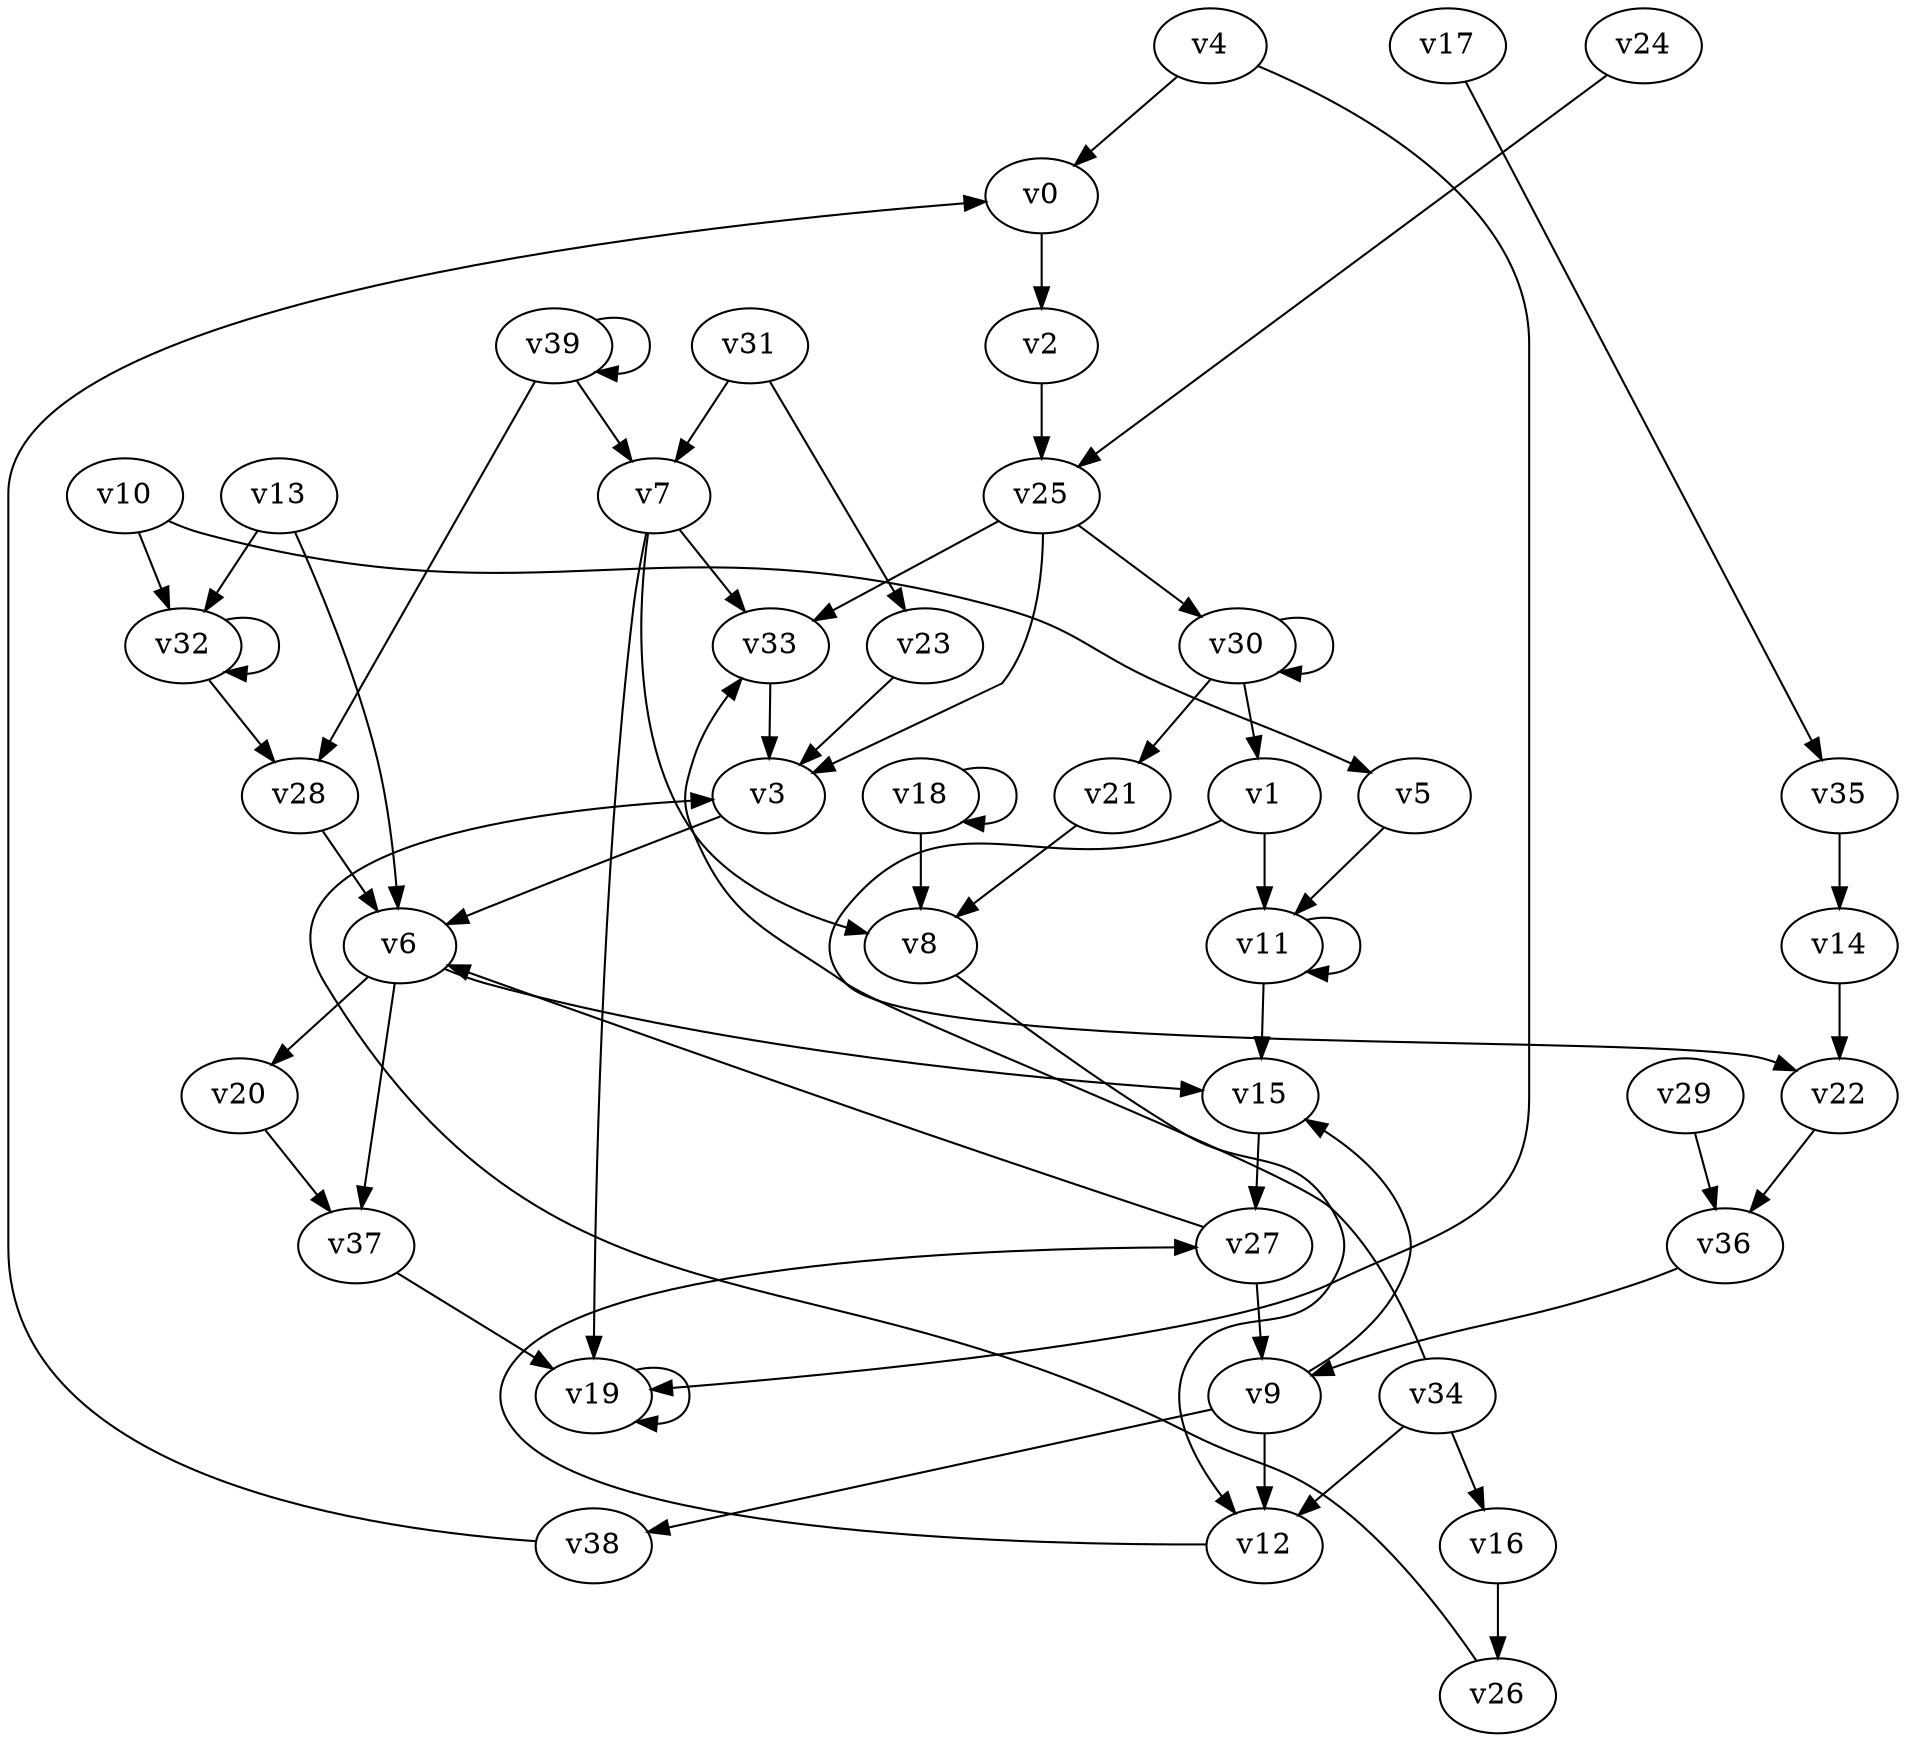 // Benchmark game 51 - 40 vertices
// time_bound: 16
// targets: v18
digraph G {
    v0 [name="v0", player=0];
    v1 [name="v1", player=0];
    v2 [name="v2", player=1];
    v3 [name="v3", player=0];
    v4 [name="v4", player=1];
    v5 [name="v5", player=0];
    v6 [name="v6", player=1];
    v7 [name="v7", player=0];
    v8 [name="v8", player=1];
    v9 [name="v9", player=1];
    v10 [name="v10", player=1];
    v11 [name="v11", player=0];
    v12 [name="v12", player=1];
    v13 [name="v13", player=0];
    v14 [name="v14", player=1];
    v15 [name="v15", player=0];
    v16 [name="v16", player=0];
    v17 [name="v17", player=1];
    v18 [name="v18", player=0, target=1];
    v19 [name="v19", player=0];
    v20 [name="v20", player=1];
    v21 [name="v21", player=1];
    v22 [name="v22", player=0];
    v23 [name="v23", player=1];
    v24 [name="v24", player=1];
    v25 [name="v25", player=0];
    v26 [name="v26", player=0];
    v27 [name="v27", player=1];
    v28 [name="v28", player=0];
    v29 [name="v29", player=1];
    v30 [name="v30", player=1];
    v31 [name="v31", player=0];
    v32 [name="v32", player=0];
    v33 [name="v33", player=1];
    v34 [name="v34", player=0];
    v35 [name="v35", player=0];
    v36 [name="v36", player=1];
    v37 [name="v37", player=0];
    v38 [name="v38", player=1];
    v39 [name="v39", player=0];

    v0 -> v2;
    v1 -> v22 [constraint="t mod 5 == 3"];
    v2 -> v25;
    v3 -> v6;
    v4 -> v19;
    v5 -> v11;
    v6 -> v20;
    v7 -> v8;
    v8 -> v12 [constraint="t < 13"];
    v9 -> v12;
    v10 -> v5 [constraint="t mod 5 == 4"];
    v11 -> v11;
    v12 -> v27 [constraint="t mod 5 == 2"];
    v13 -> v32;
    v14 -> v22;
    v15 -> v27;
    v16 -> v26;
    v17 -> v35 [constraint="t < 6"];
    v18 -> v8;
    v19 -> v19;
    v20 -> v37;
    v21 -> v8;
    v22 -> v36;
    v23 -> v3;
    v24 -> v25 [constraint="t mod 2 == 1"];
    v25 -> v33;
    v26 -> v3 [constraint="t < 15"];
    v27 -> v6;
    v28 -> v6;
    v29 -> v36;
    v30 -> v21;
    v31 -> v7;
    v32 -> v32;
    v33 -> v3;
    v34 -> v33 [constraint="t mod 5 == 1"];
    v35 -> v14;
    v36 -> v9;
    v37 -> v19;
    v38 -> v0;
    v39 -> v39;
    v4 -> v0;
    v9 -> v38;
    v7 -> v33;
    v6 -> v15;
    v13 -> v6;
    v30 -> v1;
    v32 -> v28;
    v25 -> v3;
    v7 -> v19;
    v25 -> v30;
    v11 -> v15;
    v34 -> v16;
    v39 -> v28;
    v39 -> v7;
    v27 -> v9;
    v1 -> v11;
    v9 -> v15;
    v10 -> v32;
    v34 -> v12;
    v30 -> v30;
    v18 -> v18;
    v6 -> v37;
    v31 -> v23;
}
